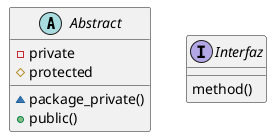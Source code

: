 @startuml diagrama8

    abstract Abstract {
        -private
        #protected
        ~package_private()
        +public()
    }

    interface Interfaz {
        method()
    }



@enduml